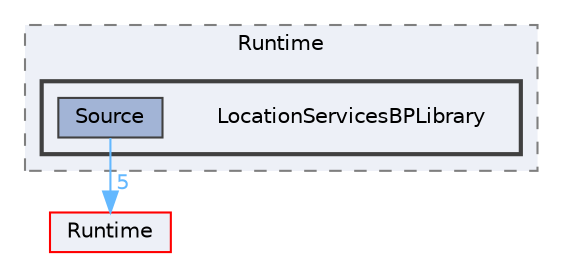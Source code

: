 digraph "LocationServicesBPLibrary"
{
 // INTERACTIVE_SVG=YES
 // LATEX_PDF_SIZE
  bgcolor="transparent";
  edge [fontname=Helvetica,fontsize=10,labelfontname=Helvetica,labelfontsize=10];
  node [fontname=Helvetica,fontsize=10,shape=box,height=0.2,width=0.4];
  compound=true
  subgraph clusterdir_a60e1ce30f7313164a0e11a69cddad56 {
    graph [ bgcolor="#edf0f7", pencolor="grey50", label="Runtime", fontname=Helvetica,fontsize=10 style="filled,dashed", URL="dir_a60e1ce30f7313164a0e11a69cddad56.html",tooltip=""]
  subgraph clusterdir_149b605e3dba403da3e5d4c73695e2fb {
    graph [ bgcolor="#edf0f7", pencolor="grey25", label="", fontname=Helvetica,fontsize=10 style="filled,bold", URL="dir_149b605e3dba403da3e5d4c73695e2fb.html",tooltip=""]
    dir_149b605e3dba403da3e5d4c73695e2fb [shape=plaintext, label="LocationServicesBPLibrary"];
  dir_a4c569f60debe64e0530534ae8c19dd3 [label="Source", fillcolor="#a2b4d6", color="grey25", style="filled", URL="dir_a4c569f60debe64e0530534ae8c19dd3.html",tooltip=""];
  }
  }
  dir_7536b172fbd480bfd146a1b1acd6856b [label="Runtime", fillcolor="#edf0f7", color="red", style="filled", URL="dir_7536b172fbd480bfd146a1b1acd6856b.html",tooltip=""];
  dir_a4c569f60debe64e0530534ae8c19dd3->dir_7536b172fbd480bfd146a1b1acd6856b [headlabel="5", labeldistance=1.5 headhref="dir_001111_000984.html" href="dir_001111_000984.html" color="steelblue1" fontcolor="steelblue1"];
}

